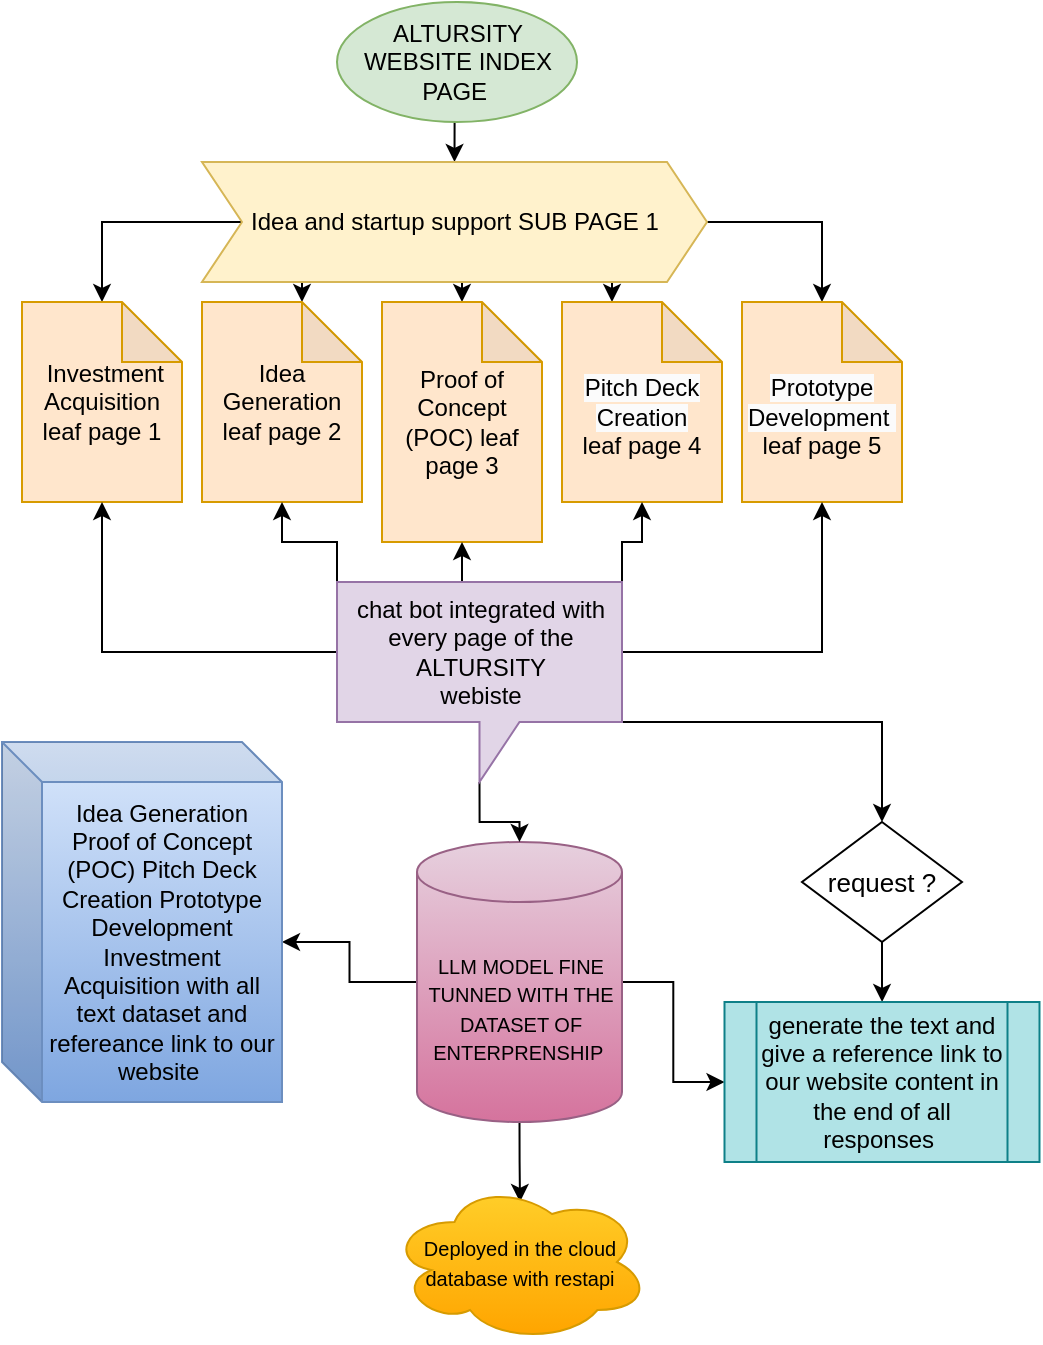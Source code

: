 <mxfile version="21.6.9" type="github">
  <diagram name="Page-1" id="ai2dM627OCzeUI3k01Tf">
    <mxGraphModel dx="630" dy="503" grid="1" gridSize="10" guides="1" tooltips="1" connect="1" arrows="1" fold="1" page="1" pageScale="1" pageWidth="850" pageHeight="1100" math="0" shadow="0">
      <root>
        <mxCell id="0" />
        <mxCell id="1" parent="0" />
        <mxCell id="X8Z5mG3BWu2iokVUtBtU-4" style="edgeStyle=orthogonalEdgeStyle;rounded=0;orthogonalLoop=1;jettySize=auto;html=1;exitX=0.5;exitY=1;exitDx=0;exitDy=0;entryX=0.5;entryY=0;entryDx=0;entryDy=0;" edge="1" parent="1" source="X8Z5mG3BWu2iokVUtBtU-1" target="X8Z5mG3BWu2iokVUtBtU-3">
          <mxGeometry relative="1" as="geometry" />
        </mxCell>
        <mxCell id="X8Z5mG3BWu2iokVUtBtU-1" value="ALTURSITY WEBSITE INDEX PAGE&amp;nbsp;" style="ellipse;whiteSpace=wrap;html=1;fillColor=#d5e8d4;strokeColor=#82b366;" vertex="1" parent="1">
          <mxGeometry x="277.5" y="20" width="120" height="60" as="geometry" />
        </mxCell>
        <mxCell id="X8Z5mG3BWu2iokVUtBtU-30" style="edgeStyle=orthogonalEdgeStyle;rounded=0;orthogonalLoop=1;jettySize=auto;html=1;exitX=0;exitY=0.5;exitDx=0;exitDy=0;exitPerimeter=0;entryX=0;entryY=0;entryDx=140;entryDy=100;entryPerimeter=0;" edge="1" parent="1" source="X8Z5mG3BWu2iokVUtBtU-2" target="X8Z5mG3BWu2iokVUtBtU-28">
          <mxGeometry relative="1" as="geometry" />
        </mxCell>
        <mxCell id="X8Z5mG3BWu2iokVUtBtU-35" style="edgeStyle=orthogonalEdgeStyle;rounded=0;orthogonalLoop=1;jettySize=auto;html=1;exitX=1;exitY=0.5;exitDx=0;exitDy=0;exitPerimeter=0;entryX=0;entryY=0.5;entryDx=0;entryDy=0;" edge="1" parent="1" source="X8Z5mG3BWu2iokVUtBtU-2" target="X8Z5mG3BWu2iokVUtBtU-34">
          <mxGeometry relative="1" as="geometry" />
        </mxCell>
        <mxCell id="X8Z5mG3BWu2iokVUtBtU-38" style="edgeStyle=orthogonalEdgeStyle;rounded=0;orthogonalLoop=1;jettySize=auto;html=1;exitX=0.5;exitY=1;exitDx=0;exitDy=0;exitPerimeter=0;" edge="1" parent="1" source="X8Z5mG3BWu2iokVUtBtU-2">
          <mxGeometry relative="1" as="geometry">
            <mxPoint x="369" y="620" as="targetPoint" />
          </mxGeometry>
        </mxCell>
        <mxCell id="X8Z5mG3BWu2iokVUtBtU-2" value="&lt;font style=&quot;font-size: 10px;&quot;&gt;LLM MODEL FINE TUNNED WITH THE DATASET OF ENTERPRENSHIP&amp;nbsp;&lt;/font&gt;" style="shape=cylinder3;whiteSpace=wrap;html=1;boundedLbl=1;backgroundOutline=1;size=15;fillColor=#e6d0de;strokeColor=#996185;gradientColor=#d5739d;" vertex="1" parent="1">
          <mxGeometry x="317.5" y="440" width="102.5" height="140" as="geometry" />
        </mxCell>
        <mxCell id="X8Z5mG3BWu2iokVUtBtU-14" style="edgeStyle=orthogonalEdgeStyle;rounded=0;orthogonalLoop=1;jettySize=auto;html=1;entryX=0.5;entryY=0;entryDx=0;entryDy=0;entryPerimeter=0;" edge="1" parent="1" source="X8Z5mG3BWu2iokVUtBtU-3" target="X8Z5mG3BWu2iokVUtBtU-6">
          <mxGeometry relative="1" as="geometry" />
        </mxCell>
        <mxCell id="X8Z5mG3BWu2iokVUtBtU-15" style="edgeStyle=orthogonalEdgeStyle;rounded=0;orthogonalLoop=1;jettySize=auto;html=1;exitX=0.25;exitY=1;exitDx=0;exitDy=0;entryX=0;entryY=0;entryDx=50;entryDy=0;entryPerimeter=0;" edge="1" parent="1" source="X8Z5mG3BWu2iokVUtBtU-3" target="X8Z5mG3BWu2iokVUtBtU-9">
          <mxGeometry relative="1" as="geometry" />
        </mxCell>
        <mxCell id="X8Z5mG3BWu2iokVUtBtU-16" style="edgeStyle=orthogonalEdgeStyle;rounded=0;orthogonalLoop=1;jettySize=auto;html=1;exitX=0.5;exitY=1;exitDx=0;exitDy=0;entryX=0.5;entryY=0;entryDx=0;entryDy=0;entryPerimeter=0;" edge="1" parent="1" source="X8Z5mG3BWu2iokVUtBtU-3" target="X8Z5mG3BWu2iokVUtBtU-10">
          <mxGeometry relative="1" as="geometry" />
        </mxCell>
        <mxCell id="X8Z5mG3BWu2iokVUtBtU-17" style="edgeStyle=orthogonalEdgeStyle;rounded=0;orthogonalLoop=1;jettySize=auto;html=1;exitX=0.75;exitY=1;exitDx=0;exitDy=0;entryX=0;entryY=0;entryDx=25;entryDy=0;entryPerimeter=0;" edge="1" parent="1" source="X8Z5mG3BWu2iokVUtBtU-3" target="X8Z5mG3BWu2iokVUtBtU-8">
          <mxGeometry relative="1" as="geometry" />
        </mxCell>
        <mxCell id="X8Z5mG3BWu2iokVUtBtU-18" style="edgeStyle=orthogonalEdgeStyle;rounded=0;orthogonalLoop=1;jettySize=auto;html=1;exitX=1;exitY=0.5;exitDx=0;exitDy=0;entryX=0.5;entryY=0;entryDx=0;entryDy=0;entryPerimeter=0;" edge="1" parent="1" source="X8Z5mG3BWu2iokVUtBtU-3" target="X8Z5mG3BWu2iokVUtBtU-7">
          <mxGeometry relative="1" as="geometry" />
        </mxCell>
        <mxCell id="X8Z5mG3BWu2iokVUtBtU-3" value="Idea and startup support SUB PAGE 1" style="shape=step;perimeter=stepPerimeter;whiteSpace=wrap;html=1;fixedSize=1;fillColor=#fff2cc;strokeColor=#d6b656;" vertex="1" parent="1">
          <mxGeometry x="210" y="100" width="252.5" height="60" as="geometry" />
        </mxCell>
        <mxCell id="X8Z5mG3BWu2iokVUtBtU-6" value="&amp;nbsp;Investment Acquisition leaf page 1" style="shape=note;whiteSpace=wrap;html=1;backgroundOutline=1;darkOpacity=0.05;fillColor=#ffe6cc;strokeColor=#d79b00;" vertex="1" parent="1">
          <mxGeometry x="120" y="170" width="80" height="100" as="geometry" />
        </mxCell>
        <mxCell id="X8Z5mG3BWu2iokVUtBtU-7" value="&lt;br&gt;&lt;span style=&quot;color: rgb(0, 0, 0); font-family: Helvetica; font-size: 12px; font-style: normal; font-variant-ligatures: normal; font-variant-caps: normal; font-weight: 400; letter-spacing: normal; orphans: 2; text-align: center; text-indent: 0px; text-transform: none; widows: 2; word-spacing: 0px; -webkit-text-stroke-width: 0px; background-color: rgb(251, 251, 251); text-decoration-thickness: initial; text-decoration-style: initial; text-decoration-color: initial; float: none; display: inline !important;&quot;&gt;Prototype Development&lt;span&gt;&amp;nbsp;&lt;/span&gt;&lt;/span&gt;&lt;br&gt;leaf page 5" style="shape=note;whiteSpace=wrap;html=1;backgroundOutline=1;darkOpacity=0.05;fillColor=#ffe6cc;strokeColor=#d79b00;" vertex="1" parent="1">
          <mxGeometry x="480" y="170" width="80" height="100" as="geometry" />
        </mxCell>
        <mxCell id="X8Z5mG3BWu2iokVUtBtU-8" value="&lt;br&gt;&lt;span style=&quot;color: rgb(0, 0, 0); font-family: Helvetica; font-size: 12px; font-style: normal; font-variant-ligatures: normal; font-variant-caps: normal; font-weight: 400; letter-spacing: normal; orphans: 2; text-align: center; text-indent: 0px; text-transform: none; widows: 2; word-spacing: 0px; -webkit-text-stroke-width: 0px; background-color: rgb(251, 251, 251); text-decoration-thickness: initial; text-decoration-style: initial; text-decoration-color: initial; float: none; display: inline !important;&quot;&gt;Pitch Deck Creation&lt;/span&gt;&lt;br&gt;leaf page 4" style="shape=note;whiteSpace=wrap;html=1;backgroundOutline=1;darkOpacity=0.05;fillColor=#ffe6cc;strokeColor=#d79b00;" vertex="1" parent="1">
          <mxGeometry x="390" y="170" width="80" height="100" as="geometry" />
        </mxCell>
        <mxCell id="X8Z5mG3BWu2iokVUtBtU-9" value="Idea Generation&lt;br&gt;leaf page 2" style="shape=note;whiteSpace=wrap;html=1;backgroundOutline=1;darkOpacity=0.05;fillColor=#ffe6cc;strokeColor=#d79b00;" vertex="1" parent="1">
          <mxGeometry x="210" y="170" width="80" height="100" as="geometry" />
        </mxCell>
        <mxCell id="X8Z5mG3BWu2iokVUtBtU-10" value="Proof of Concept (POC) leaf page 3" style="shape=note;whiteSpace=wrap;html=1;backgroundOutline=1;darkOpacity=0.05;fillColor=#ffe6cc;strokeColor=#d79b00;" vertex="1" parent="1">
          <mxGeometry x="300" y="170" width="80" height="120" as="geometry" />
        </mxCell>
        <mxCell id="X8Z5mG3BWu2iokVUtBtU-19" style="edgeStyle=orthogonalEdgeStyle;rounded=0;orthogonalLoop=1;jettySize=auto;html=1;exitX=0;exitY=0;exitDx=0;exitDy=35;exitPerimeter=0;entryX=0.5;entryY=1;entryDx=0;entryDy=0;entryPerimeter=0;" edge="1" parent="1" source="X8Z5mG3BWu2iokVUtBtU-11" target="X8Z5mG3BWu2iokVUtBtU-6">
          <mxGeometry relative="1" as="geometry" />
        </mxCell>
        <mxCell id="X8Z5mG3BWu2iokVUtBtU-20" style="edgeStyle=orthogonalEdgeStyle;rounded=0;orthogonalLoop=1;jettySize=auto;html=1;exitX=0;exitY=0;exitDx=0;exitDy=0;exitPerimeter=0;" edge="1" parent="1" source="X8Z5mG3BWu2iokVUtBtU-11" target="X8Z5mG3BWu2iokVUtBtU-9">
          <mxGeometry relative="1" as="geometry" />
        </mxCell>
        <mxCell id="X8Z5mG3BWu2iokVUtBtU-21" style="edgeStyle=orthogonalEdgeStyle;rounded=0;orthogonalLoop=1;jettySize=auto;html=1;exitX=0.5;exitY=0;exitDx=0;exitDy=0;exitPerimeter=0;entryX=0.5;entryY=1;entryDx=0;entryDy=0;entryPerimeter=0;" edge="1" parent="1" source="X8Z5mG3BWu2iokVUtBtU-11" target="X8Z5mG3BWu2iokVUtBtU-10">
          <mxGeometry relative="1" as="geometry" />
        </mxCell>
        <mxCell id="X8Z5mG3BWu2iokVUtBtU-22" style="edgeStyle=orthogonalEdgeStyle;rounded=0;orthogonalLoop=1;jettySize=auto;html=1;exitX=1;exitY=0;exitDx=0;exitDy=0;exitPerimeter=0;entryX=0.5;entryY=1;entryDx=0;entryDy=0;entryPerimeter=0;" edge="1" parent="1" source="X8Z5mG3BWu2iokVUtBtU-11" target="X8Z5mG3BWu2iokVUtBtU-8">
          <mxGeometry relative="1" as="geometry" />
        </mxCell>
        <mxCell id="X8Z5mG3BWu2iokVUtBtU-23" style="edgeStyle=orthogonalEdgeStyle;rounded=0;orthogonalLoop=1;jettySize=auto;html=1;exitX=0;exitY=0;exitDx=142.5;exitDy=35;exitPerimeter=0;entryX=0.5;entryY=1;entryDx=0;entryDy=0;entryPerimeter=0;" edge="1" parent="1" source="X8Z5mG3BWu2iokVUtBtU-11" target="X8Z5mG3BWu2iokVUtBtU-7">
          <mxGeometry relative="1" as="geometry" />
        </mxCell>
        <mxCell id="X8Z5mG3BWu2iokVUtBtU-24" style="edgeStyle=orthogonalEdgeStyle;rounded=0;orthogonalLoop=1;jettySize=auto;html=1;exitX=0;exitY=0;exitDx=71.25;exitDy=100;exitPerimeter=0;" edge="1" parent="1" source="X8Z5mG3BWu2iokVUtBtU-11" target="X8Z5mG3BWu2iokVUtBtU-2">
          <mxGeometry relative="1" as="geometry" />
        </mxCell>
        <mxCell id="X8Z5mG3BWu2iokVUtBtU-36" style="edgeStyle=orthogonalEdgeStyle;rounded=0;orthogonalLoop=1;jettySize=auto;html=1;exitX=0;exitY=0;exitDx=142.5;exitDy=70;exitPerimeter=0;entryX=0.5;entryY=0;entryDx=0;entryDy=0;" edge="1" parent="1" source="X8Z5mG3BWu2iokVUtBtU-11" target="X8Z5mG3BWu2iokVUtBtU-32">
          <mxGeometry relative="1" as="geometry" />
        </mxCell>
        <mxCell id="X8Z5mG3BWu2iokVUtBtU-11" value="chat bot integrated with every page of the ALTURSITY&lt;br&gt;webiste" style="shape=callout;whiteSpace=wrap;html=1;perimeter=calloutPerimeter;fillColor=#e1d5e7;strokeColor=#9673a6;" vertex="1" parent="1">
          <mxGeometry x="277.5" y="310" width="142.5" height="100" as="geometry" />
        </mxCell>
        <mxCell id="X8Z5mG3BWu2iokVUtBtU-28" value="Idea Generation Proof of Concept (POC) Pitch Deck Creation Prototype Development Investment Acquisition with all text dataset and refereance link to our website&amp;nbsp;" style="shape=cube;whiteSpace=wrap;html=1;boundedLbl=1;backgroundOutline=1;darkOpacity=0.05;darkOpacity2=0.1;fillColor=#dae8fc;strokeColor=#6c8ebf;gradientColor=#7ea6e0;" vertex="1" parent="1">
          <mxGeometry x="110" y="390" width="140" height="180" as="geometry" />
        </mxCell>
        <mxCell id="X8Z5mG3BWu2iokVUtBtU-37" style="edgeStyle=orthogonalEdgeStyle;rounded=0;orthogonalLoop=1;jettySize=auto;html=1;exitX=0.5;exitY=1;exitDx=0;exitDy=0;" edge="1" parent="1" source="X8Z5mG3BWu2iokVUtBtU-32" target="X8Z5mG3BWu2iokVUtBtU-34">
          <mxGeometry relative="1" as="geometry" />
        </mxCell>
        <mxCell id="X8Z5mG3BWu2iokVUtBtU-32" value="&lt;font style=&quot;font-size: 13px;&quot;&gt;request ?&lt;/font&gt;" style="rhombus;whiteSpace=wrap;html=1;" vertex="1" parent="1">
          <mxGeometry x="510" y="430" width="80" height="60" as="geometry" />
        </mxCell>
        <mxCell id="X8Z5mG3BWu2iokVUtBtU-34" value="generate the text and give a reference link to our website content in the end of all responses&amp;nbsp;" style="shape=process;whiteSpace=wrap;html=1;backgroundOutline=1;fillColor=#b0e3e6;strokeColor=#0e8088;" vertex="1" parent="1">
          <mxGeometry x="471.25" y="520" width="157.5" height="80" as="geometry" />
        </mxCell>
        <mxCell id="X8Z5mG3BWu2iokVUtBtU-39" value="&lt;font style=&quot;font-size: 10px;&quot;&gt;Deployed in the cloud database with restapi&lt;/font&gt;" style="ellipse;shape=cloud;whiteSpace=wrap;html=1;fillColor=#ffcd28;strokeColor=#d79b00;gradientColor=#ffa500;" vertex="1" parent="1">
          <mxGeometry x="303.75" y="610" width="130" height="80" as="geometry" />
        </mxCell>
      </root>
    </mxGraphModel>
  </diagram>
</mxfile>
